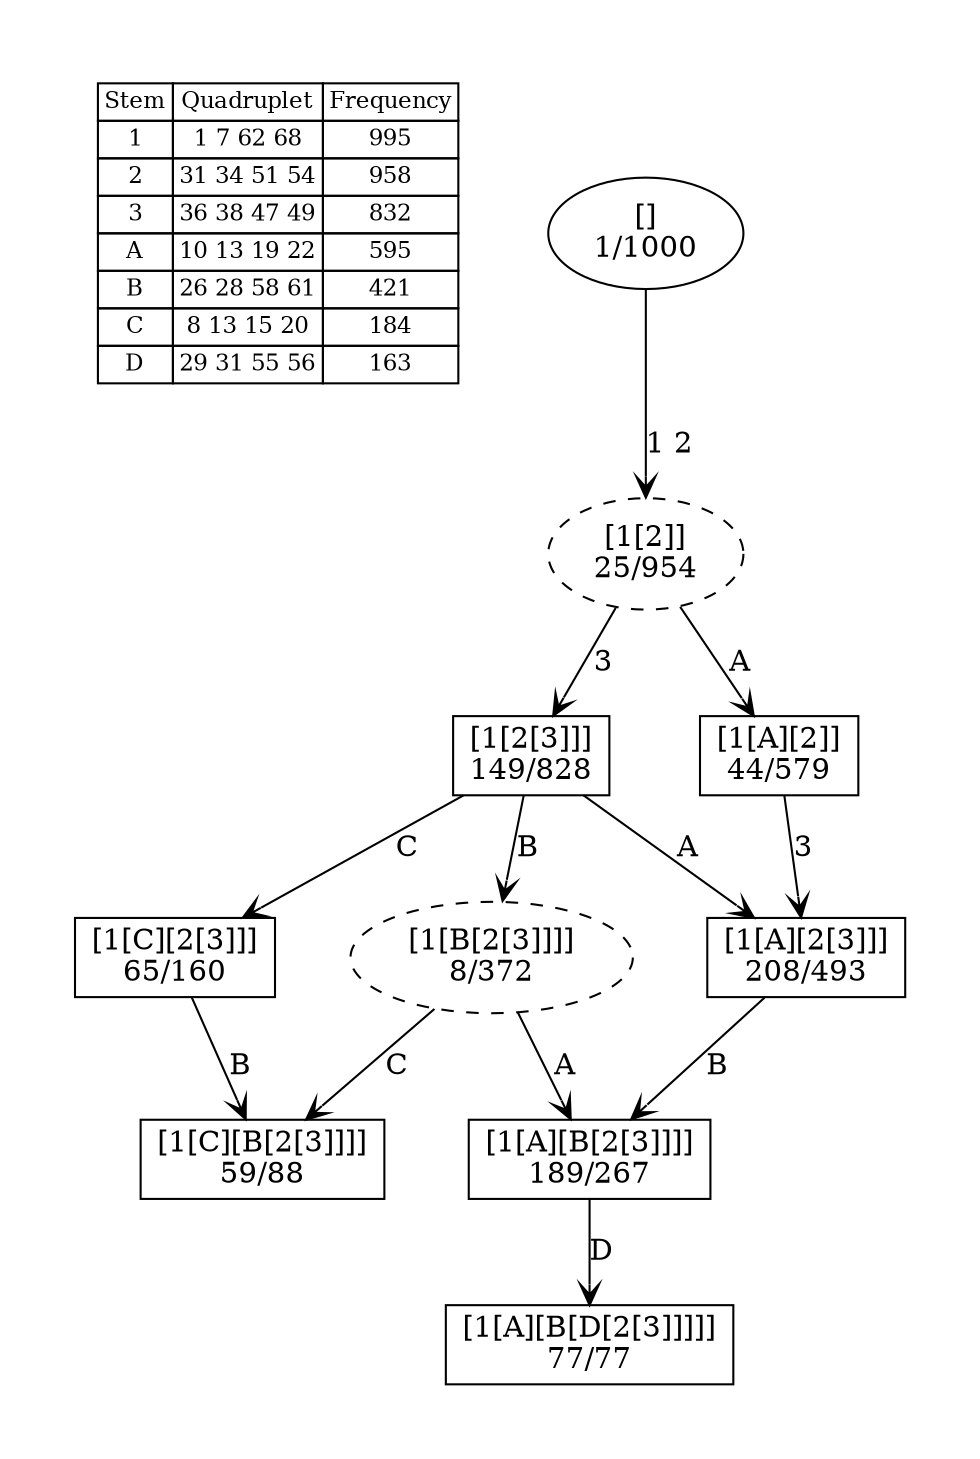 digraph G {
	pad = 0.5;
	nodesep = 0.5;
"legend" [label = < <table border="0" cellborder="1" cellspacing="0"><tr><td>Stem</td><td>Quadruplet</td><td>Frequency</td></tr>
<tr><td>1</td><td>1 7 62 68</td><td>995</td></tr>
<tr><td>2</td><td>31 34 51 54</td><td>958</td></tr>
<tr><td>3</td><td>36 38 47 49</td><td>832</td></tr>
<tr><td>A</td><td>10 13 19 22</td><td>595</td></tr>
<tr><td>B</td><td>26 28 58 61</td><td>421</td></tr>
<tr><td>C</td><td>8 13 15 20</td><td>184</td></tr>
<tr><td>D</td><td>29 31 55 56</td><td>163</td></tr>
</table>>, shape = plaintext, fontsize=11];
"1 2 3 A " [shape = box];
"1 2 3 A B " [shape = box];
"1 2 3 " [shape = box];
"1 2 3 A B D " [shape = box];
"1 2 3 C " [shape = box];
"1 2 3 B C " [shape = box];
"1 2 A " [shape = box];
"1 2 3 B " [style = dashed];
"1 2 " [style = dashed];
"1 2 3 A " [label = "[1[A][2[3]]]\n208/493"];
"1 2 3 A B " [label = "[1[A][B[2[3]]]]\n189/267"];
"1 2 3 " [label = "[1[2[3]]]\n149/828"];
"1 2 3 A B D " [label = "[1[A][B[D[2[3]]]]]\n77/77"];
"1 2 3 C " [label = "[1[C][2[3]]]\n65/160"];
"1 2 3 B C " [label = "[1[C][B[2[3]]]]\n59/88"];
"1 2 A " [label = "[1[A][2]]\n44/579"];
"1 2 3 B " [label = "[1[B[2[3]]]]\n8/372"];
"1 2 " [label = "[1[2]]\n25/954"];
"" [label = "[]\n1/1000"];
"1 2 3 A " -> "1 2 3 A B " [label = "B ", arrowhead = vee];
"1 2 3 A B " -> "1 2 3 A B D " [label = "D ", arrowhead = vee];
"1 2 3 " -> "1 2 3 A " [label = "A ", arrowhead = vee];
"1 2 3 " -> "1 2 3 C " [label = "C ", arrowhead = vee];
"1 2 3 " -> "1 2 3 B " [label = "B ", arrowhead = vee];
"1 2 3 C " -> "1 2 3 B C " [label = "B ", arrowhead = vee];
"1 2 A " -> "1 2 3 A " [label = "3 ", arrowhead = vee];
"1 2 3 B " -> "1 2 3 A B " [label = "A ", arrowhead = vee];
"1 2 3 B " -> "1 2 3 B C " [label = "C ", arrowhead = vee];
"1 2 " -> "1 2 3 " [label = "3 ", arrowhead = vee];
"1 2 " -> "1 2 A " [label = "A ", arrowhead = vee];
"" -> "1 2 " [label = "1 2 ", arrowhead = vee];
}
